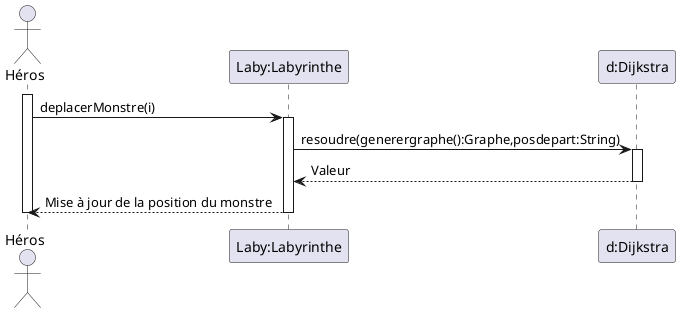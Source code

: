 @startuml

actor Héros
participant "Laby:Labyrinthe" as Lab
participant "d:Dijkstra" as Dijkstra

activate Héros
Héros -> Lab: deplacerMonstre(i)
activate Lab
Lab -> Dijkstra: resoudre(generergraphe():Graphe,posdepart:String)
activate Dijkstra
Dijkstra --> Lab: Valeur
deactivate Dijkstra
Lab --> Héros: Mise à jour de la position du monstre

deactivate Lab
deactivate Héros

 @enduml
